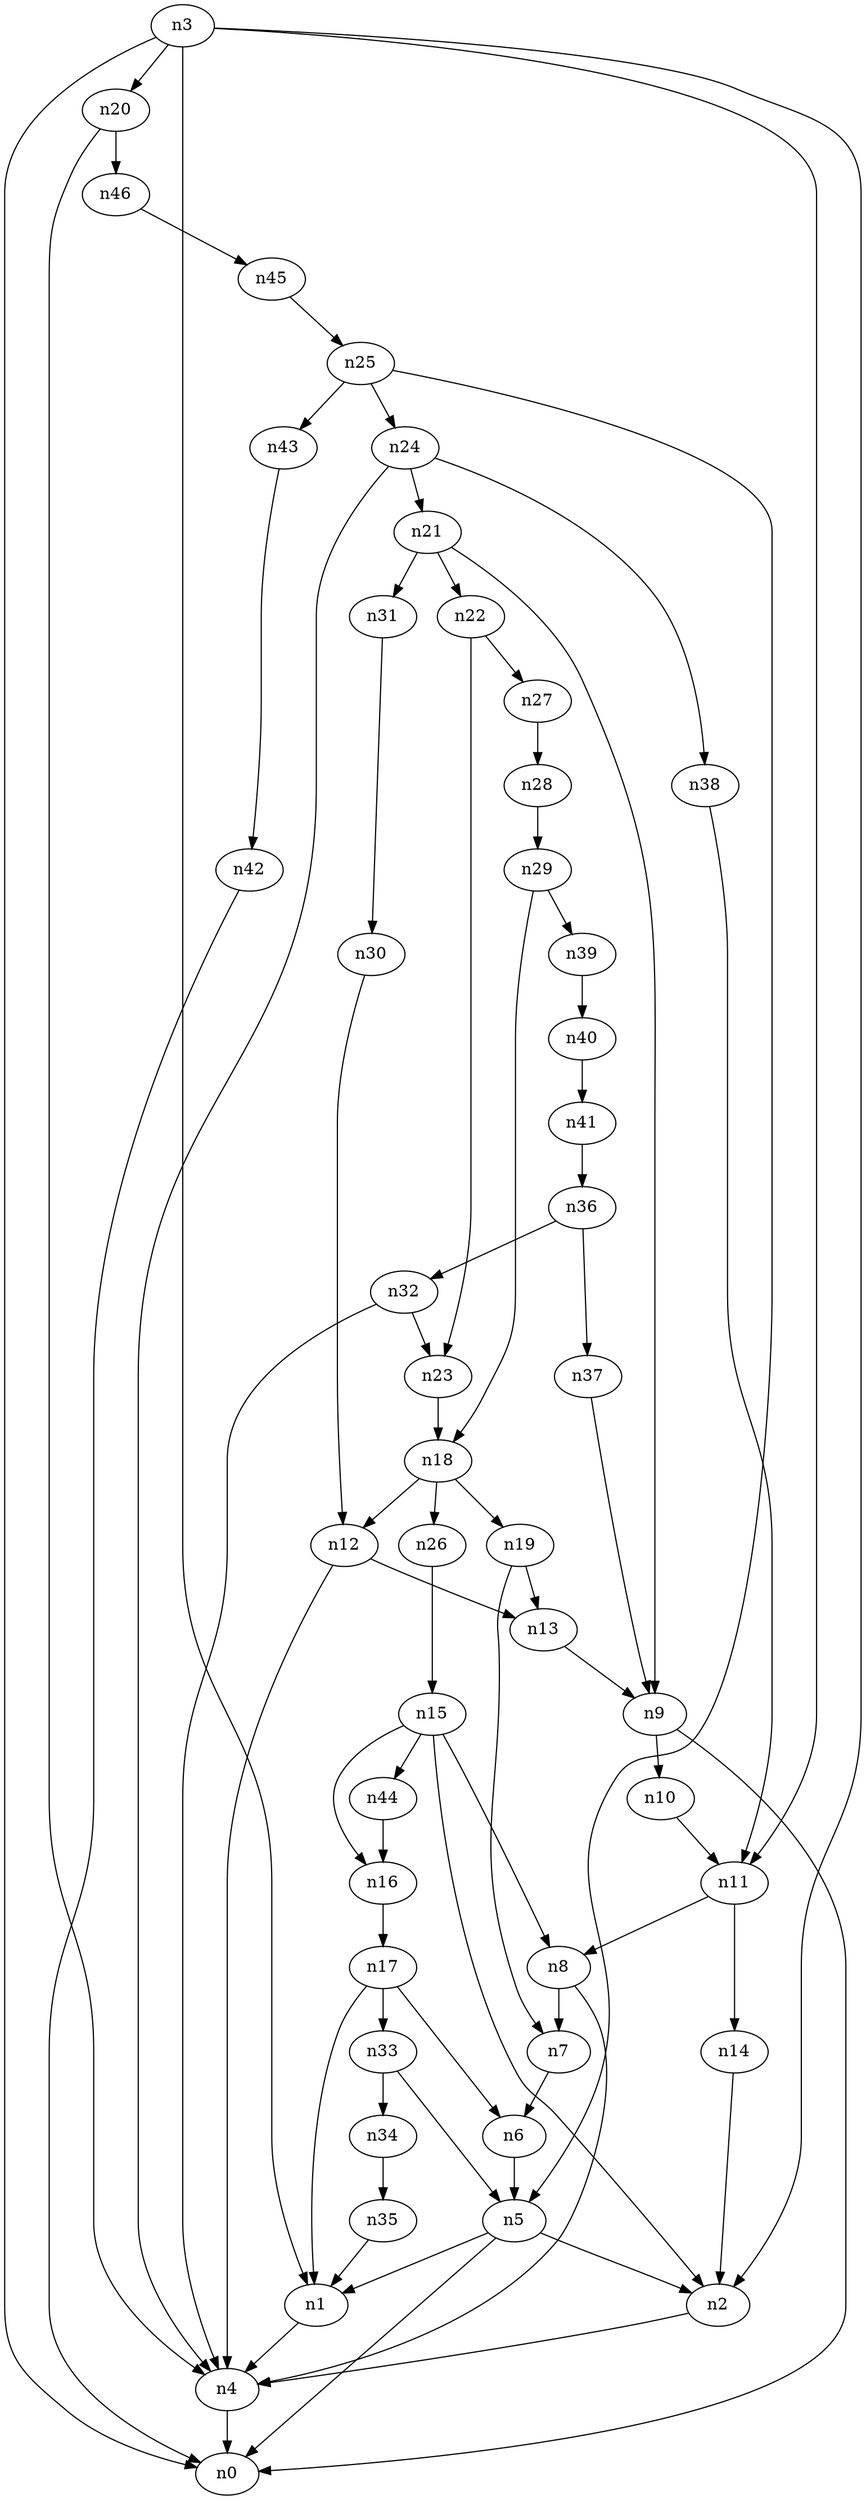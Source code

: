 digraph G {
	n1 -> n4	 [_graphml_id=e4];
	n2 -> n4	 [_graphml_id=e7];
	n3 -> n0	 [_graphml_id=e0];
	n3 -> n1	 [_graphml_id=e3];
	n3 -> n2	 [_graphml_id=e6];
	n3 -> n11	 [_graphml_id=e22];
	n3 -> n20	 [_graphml_id=e30];
	n4 -> n0	 [_graphml_id=e1];
	n5 -> n0	 [_graphml_id=e2];
	n5 -> n1	 [_graphml_id=e5];
	n5 -> n2	 [_graphml_id=e8];
	n6 -> n5	 [_graphml_id=e9];
	n7 -> n6	 [_graphml_id=e10];
	n8 -> n4	 [_graphml_id=e12];
	n8 -> n7	 [_graphml_id=e11];
	n9 -> n0	 [_graphml_id=e13];
	n9 -> n10	 [_graphml_id=e14];
	n10 -> n11	 [_graphml_id=e15];
	n11 -> n8	 [_graphml_id=e16];
	n11 -> n14	 [_graphml_id=e20];
	n12 -> n4	 [_graphml_id=e17];
	n12 -> n13	 [_graphml_id=e18];
	n13 -> n9	 [_graphml_id=e19];
	n14 -> n2	 [_graphml_id=e21];
	n15 -> n2	 [_graphml_id=e23];
	n15 -> n8	 [_graphml_id=e52];
	n15 -> n16	 [_graphml_id=e24];
	n15 -> n44	 [_graphml_id=e70];
	n16 -> n17	 [_graphml_id=e25];
	n17 -> n1	 [_graphml_id=e32];
	n17 -> n6	 [_graphml_id=e26];
	n17 -> n33	 [_graphml_id=e62];
	n18 -> n12	 [_graphml_id=e27];
	n18 -> n19	 [_graphml_id=e28];
	n18 -> n26	 [_graphml_id=e41];
	n19 -> n7	 [_graphml_id=e72];
	n19 -> n13	 [_graphml_id=e29];
	n20 -> n4	 [_graphml_id=e31];
	n20 -> n46	 [_graphml_id=e75];
	n21 -> n9	 [_graphml_id=e33];
	n21 -> n22	 [_graphml_id=e34];
	n21 -> n31	 [_graphml_id=e49];
	n22 -> n23	 [_graphml_id=e35];
	n22 -> n27	 [_graphml_id=e43];
	n23 -> n18	 [_graphml_id=e36];
	n24 -> n4	 [_graphml_id=e37];
	n24 -> n21	 [_graphml_id=e42];
	n24 -> n38	 [_graphml_id=e61];
	n25 -> n5	 [_graphml_id=e39];
	n25 -> n24	 [_graphml_id=e38];
	n25 -> n43	 [_graphml_id=e69];
	n26 -> n15	 [_graphml_id=e40];
	n27 -> n28	 [_graphml_id=e44];
	n28 -> n29	 [_graphml_id=e45];
	n29 -> n18	 [_graphml_id=e46];
	n29 -> n39	 [_graphml_id=e63];
	n30 -> n12	 [_graphml_id=e47];
	n31 -> n30	 [_graphml_id=e48];
	n32 -> n4	 [_graphml_id=e51];
	n32 -> n23	 [_graphml_id=e50];
	n33 -> n5	 [_graphml_id=e53];
	n33 -> n34	 [_graphml_id=e54];
	n34 -> n35	 [_graphml_id=e55];
	n35 -> n1	 [_graphml_id=e56];
	n36 -> n32	 [_graphml_id=e57];
	n36 -> n37	 [_graphml_id=e58];
	n37 -> n9	 [_graphml_id=e59];
	n38 -> n11	 [_graphml_id=e60];
	n39 -> n40	 [_graphml_id=e64];
	n40 -> n41	 [_graphml_id=e65];
	n41 -> n36	 [_graphml_id=e66];
	n42 -> n0	 [_graphml_id=e67];
	n43 -> n42	 [_graphml_id=e68];
	n44 -> n16	 [_graphml_id=e71];
	n45 -> n25	 [_graphml_id=e73];
	n46 -> n45	 [_graphml_id=e74];
}
